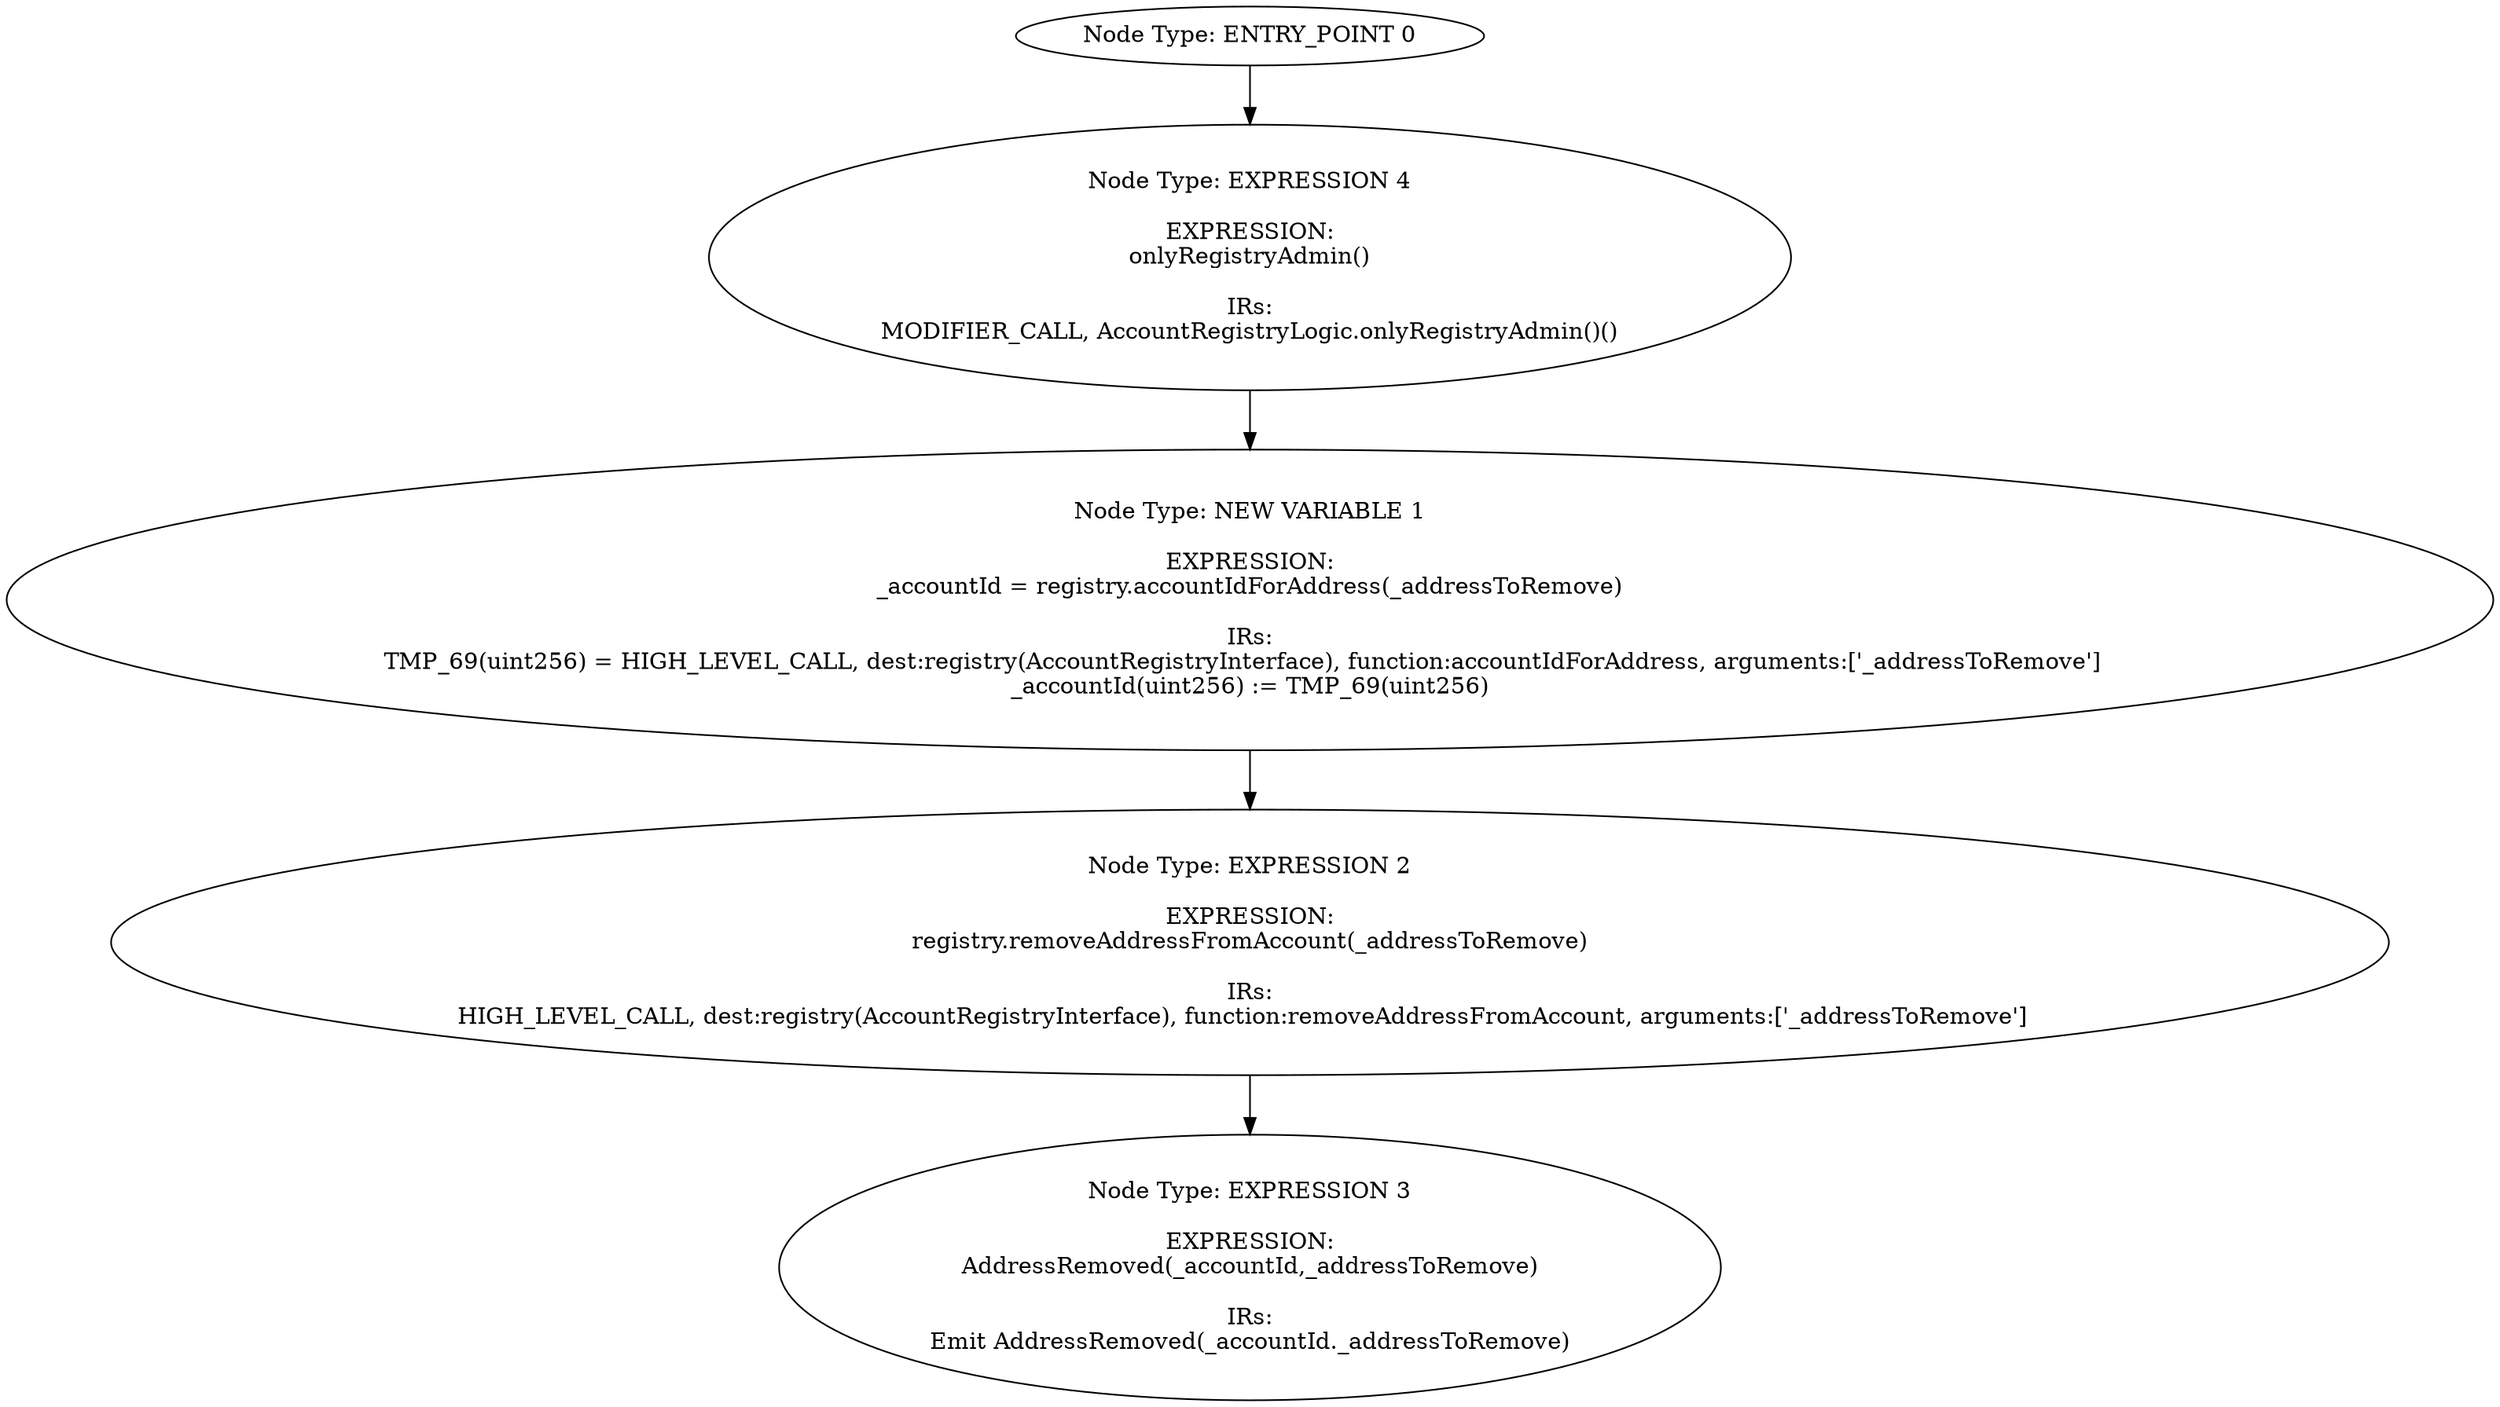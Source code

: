 digraph{
0[label="Node Type: ENTRY_POINT 0
"];
0->4;
1[label="Node Type: NEW VARIABLE 1

EXPRESSION:
_accountId = registry.accountIdForAddress(_addressToRemove)

IRs:
TMP_69(uint256) = HIGH_LEVEL_CALL, dest:registry(AccountRegistryInterface), function:accountIdForAddress, arguments:['_addressToRemove']  
_accountId(uint256) := TMP_69(uint256)"];
1->2;
2[label="Node Type: EXPRESSION 2

EXPRESSION:
registry.removeAddressFromAccount(_addressToRemove)

IRs:
HIGH_LEVEL_CALL, dest:registry(AccountRegistryInterface), function:removeAddressFromAccount, arguments:['_addressToRemove']  "];
2->3;
3[label="Node Type: EXPRESSION 3

EXPRESSION:
AddressRemoved(_accountId,_addressToRemove)

IRs:
Emit AddressRemoved(_accountId._addressToRemove)"];
4[label="Node Type: EXPRESSION 4

EXPRESSION:
onlyRegistryAdmin()

IRs:
MODIFIER_CALL, AccountRegistryLogic.onlyRegistryAdmin()()"];
4->1;
}
